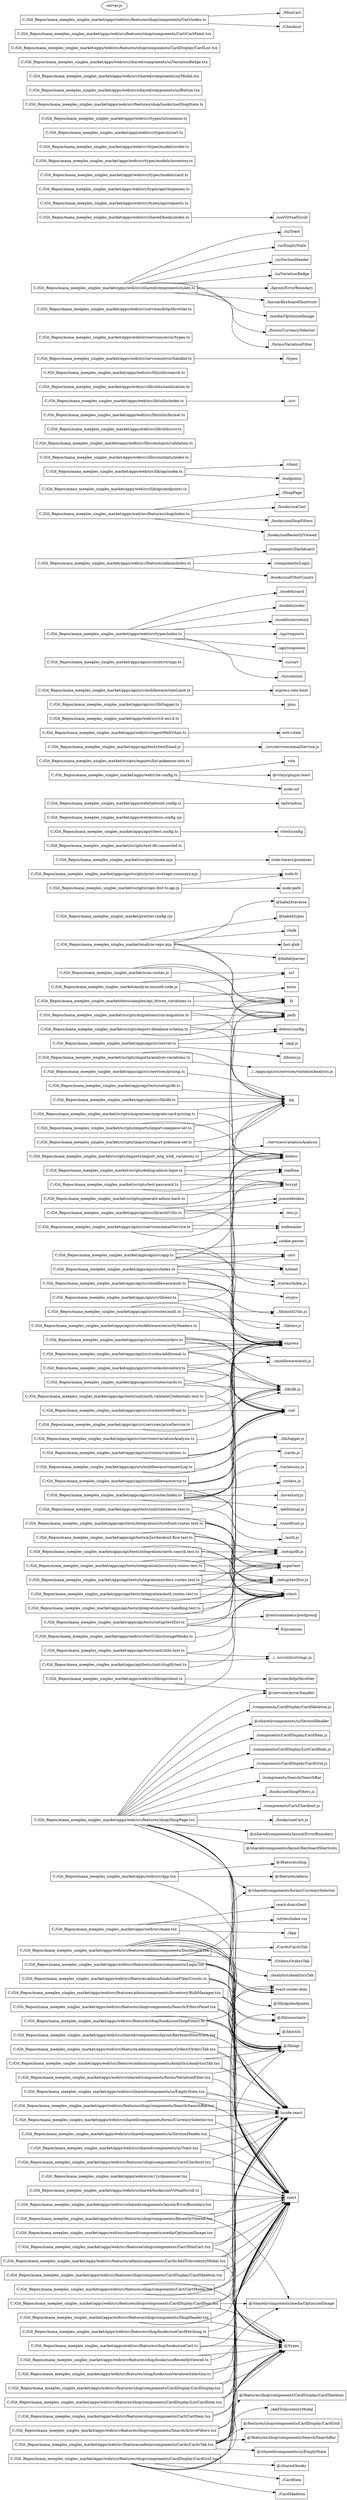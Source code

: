 digraph repo {
  rankdir=LR;
  n5383b0d [label="C:/Git_Repos/mana_meeples_singles_market/analyze-repo.mjs", shape=box];
  nccd [label="fs", shape=box];
  n346425 [label="path", shape=box];
  nfb9f9849 [label="fast-glob", shape=box];
  n4e76ce24 [label="@babel/parser", shape=box];
  n91f26a37 [label="@babel/traverse", shape=box];
  ne1c2f1d4 [label="@babel/types", shape=box];
  n5a3d71b [label="chalk", shape=box];
  n763e5ac6 [label="C:/Git_Repos/mana_meeples_singles_market/analyze-unused-code.js", shape=box];
  n1c56f [label="url", shape=box];
  n44c10a89 [label="C:/Git_Repos/mana_meeples_singles_market/prettier.config.cjs", shape=box];
  n64f6994f [label="C:/Git_Repos/mana_meeples_singles_market/scan-routes.js", shape=box];
  nb1fecaa7 [label="C:/Git_Repos/mana_meeples_singles_market/scripts/copy-dist-to-api.js", shape=box];
  n7e076145 [label="node:fs", shape=box];
  n19b87a9d [label="node:path", shape=box];
  n50a277f5 [label="C:/Git_Repos/mana_meeples_singles_market/scripts/debug-admin-login.ts", shape=box];
  nb0f71304 [label="dotenv", shape=box];
  nace3aa4c [label="bcrypt", shape=box];
  ncc554e8a [label="readline", shape=box];
  n3cad11a [label="C:/Git_Repos/mana_meeples_singles_market/scripts/export-database-schema.ts", shape=box];
  n5686a4ad [label="dotenv/config", shape=box];
  ndf7 [label="pg", shape=box];
  nf21783a2 [label="C:/Git_Repos/mana_meeples_singles_market/scripts/generate-admin-hash.ts", shape=box];
  n54325be [label="C:/Git_Repos/mana_meeples_singles_market/scripts/smoke.mjs", shape=box];
  n65c6c061 [label="node:timers/promises", shape=box];
  nf85ff691 [label="C:/Git_Repos/mana_meeples_singles_market/scripts/test-db-connected.ts", shape=box];
  n8cb617d0 [label="C:/Git_Repos/mana_meeples_singles_market/scripts/test-password.ts", shape=box];
  n5ab62922 [label="C:/Git_Repos/mana_meeples_singles_market/apps/api/vitest.config.ts", shape=box];
  n3270acc [label="vitest/config", shape=box];
  ndae7ff91 [label="C:/Git_Repos/mana_meeples_singles_market/apps/web/postcss.config.cjs", shape=box];
  nff12907b [label="C:/Git_Repos/mana_meeples_singles_market/apps/web/tailwind.config.ts", shape=box];
  nfaf4c6ab [label="tailwindcss", shape=box];
  n2609d487 [label="C:/Git_Repos/mana_meeples_singles_market/apps/web/vite.config.ts", shape=box];
  n373c64 [label="vite", shape=box];
  n7ab93447 [label="@vitejs/plugin-react", shape=box];
  n42e4fff7 [label="node:url", shape=box];
  n88201cbf [label="C:/Git_Repos/mana_meeples_singles_market/docs/samples/api_driven_variations.ts", shape=box];
  n58f0c76 [label="axios", shape=box];
  n91908c92 [label="C:/Git_Repos/mana_meeples_singles_market/scripts/imports/analyze-variations.ts", shape=box];
  n35df80bc [label="../../apps/api/src/services/variationAnalysis.js", shape=box];
  nab97be62 [label="C:/Git_Repos/mana_meeples_singles_market/scripts/imports/import-onepiece-set.ts", shape=box];
  nb61e21d3 [label="C:/Git_Repos/mana_meeples_singles_market/scripts/imports/import-pokemon-set.ts", shape=box];
  n83aba73 [label="C:/Git_Repos/mana_meeples_singles_market/scripts/imports/import_mtg_with_variations.ts", shape=box];
  n2c70644d [label="../services/variationAnalysis", shape=box];
  n831bc96d [label="C:/Git_Repos/mana_meeples_singles_market/scripts/imports/list-pokemon-sets.ts", shape=box];
  n2e829851 [label="C:/Git_Repos/mana_meeples_singles_market/scripts/migrations/migrate-card-pricing.ts", shape=box];
  n43721b92 [label="C:/Git_Repos/mana_meeples_singles_market/scripts/migrations/run-migration.ts", shape=box];
  n71e4edb0 [label="C:/Git_Repos/mana_meeples_singles_market/apps/api/scripts/print-coverage-summary.mjs", shape=box];
  nacc77157 [label="C:/Git_Repos/mana_meeples_singles_market/apps/api/src/app.ts", shape=box];
  nb1fa8f70 [label="express", shape=box];
  nb73a046d [label="helmet", shape=box];
  n2eafad [label="cors", shape=box];
  n1999e3a8 [label="cookie-parser", shape=box];
  n140b0529 [label="./routes/index.js", shape=box];
  n5c7b2a46 [label="C:/Git_Repos/mana_meeples_singles_market/apps/api/src/index.ts", shape=box];
  n5757a53f [label="C:/Git_Repos/mana_meeples_singles_market/apps/api/src/server.ts", shape=box];
  nc9ef137 [label="./app.js", shape=box];
  nc40bc535 [label="./lib/env.js", shape=box];
  ncaaaa61b [label="C:/Git_Repos/mana_meeples_singles_market/apps/api/tests/testEmail.js", shape=box];
  n1babf3e7 [label="../src/services/emailService.js", shape=box];
  nce1d9c1b [label="C:/Git_Repos/mana_meeples_singles_market/apps/web/src/App.tsx", shape=box];
  n983fc1cc [label="react-router-dom", shape=box];
  nc737f9f9 [label="@/features/shop", shape=box];
  n1ec7c4ac [label="@/features/admin", shape=box];
  nae404a55 [label="C:/Git_Repos/mana_meeples_singles_market/apps/web/src/main.tsx", shape=box];
  n675d97f [label="react", shape=box];
  nb7813e46 [label="react-dom/client", shape=box];
  n238f69bb [label="./styles/index.css", shape=box];
  n29e98a0 [label="./App", shape=box];
  nb52c8f37 [label="C:/Git_Repos/mana_meeples_singles_market/apps/web/src/reportWebVitals.ts", shape=box];
  ned28aa80 [label="web-vitals", shape=box];
  n811a5a87 [label="C:/Git_Repos/mana_meeples_singles_market/apps/web/src/vit-env.d.ts", shape=box];
  nb1669019 [label="C:/Git_Repos/mana_meeples_singles_market/apps/api/src/lib/authUtils.ts", shape=box];
  n89dd680d [label="jsonwebtoken", shape=box];
  n1358deeb [label="./env.js", shape=box];
  n215c2a1a [label="C:/Git_Repos/mana_meeples_singles_market/apps/api/src/lib/db.ts", shape=box];
  nca6c055 [label="C:/Git_Repos/mana_meeples_singles_market/apps/api/src/lib/env.ts", shape=box];
  n1d7cf [label="zod", shape=box];
  nfdbbc248 [label="C:/Git_Repos/mana_meeples_singles_market/apps/api/src/lib/logger.ts", shape=box];
  n34817a [label="pino", shape=box];
  n19f52873 [label="C:/Git_Repos/mana_meeples_singles_market/apps/api/src/middleware/auth.ts", shape=box];
  naf6ef0c1 [label="crypto", shape=box];
  n6ed5bd27 [label="../lib/authUtils.js", shape=box];
  n9f96f063 [label="../lib/env.js", shape=box];
  n2298bdf7 [label="C:/Git_Repos/mana_meeples_singles_market/apps/api/src/middleware/error.ts", shape=box];
  n5b30d94e [label="../lib/logger.js", shape=box];
  ne3a09b64 [label="C:/Git_Repos/mana_meeples_singles_market/apps/api/src/middleware/rateLimit.ts", shape=box];
  n2d7f5b0b [label="express-rate-limit", shape=box];
  nff3e7a46 [label="C:/Git_Repos/mana_meeples_singles_market/apps/api/src/middleware/requestLog.ts", shape=box];
  n3277ec99 [label="C:/Git_Repos/mana_meeples_singles_market/apps/api/src/middleware/securityHeaders.ts", shape=box];
  n997a484c [label="C:/Git_Repos/mana_meeples_singles_market/apps/api/src/routes/additional.ts", shape=box];
  nbabebf20 [label="../lib/db.js", shape=box];
  n17c05bab [label="C:/Git_Repos/mana_meeples_singles_market/apps/api/src/routes/auth.ts", shape=box];
  n8a8d1a84 [label="C:/Git_Repos/mana_meeples_singles_market/apps/api/src/routes/cards.ts", shape=box];
  n91b1aeb5 [label="C:/Git_Repos/mana_meeples_singles_market/apps/api/src/routes/index.ts", shape=box];
  n90194a6e [label="./auth.js", shape=box];
  n1d522875 [label="./cards.js", shape=box];
  nade27d16 [label="./variations.js", shape=box];
  n834a1451 [label="./orders.js", shape=box];
  nf9e03f5c [label="./inventory.js", shape=box];
  nd513984f [label="./additional.js", shape=box];
  ncb4962ee [label="./storefront.js", shape=box];
  n7c151ceb [label="C:/Git_Repos/mana_meeples_singles_market/apps/api/src/routes/inventory.ts", shape=box];
  n3851d481 [label="../middleware/auth.js", shape=box];
  nbd6d3fce [label="C:/Git_Repos/mana_meeples_singles_market/apps/api/src/routes/orders.ts", shape=box];
  n8fb012eb [label="C:/Git_Repos/mana_meeples_singles_market/apps/api/src/routes/storefront.ts", shape=box];
  n72492d13 [label="C:/Git_Repos/mana_meeples_singles_market/apps/api/src/routes/variations.ts", shape=box];
  n4f2a8c8e [label="C:/Git_Repos/mana_meeples_singles_market/apps/api/src/services/emailService.ts", shape=box];
  n738e2526 [label="nodemailer", shape=box];
  nc89a7dfb [label="C:/Git_Repos/mana_meeples_singles_market/apps/api/src/services/priceService.ts", shape=box];
  ne7a33ded [label="C:/Git_Repos/mana_meeples_singles_market/apps/api/src/services/pricing.ts", shape=box];
  nc313b784 [label="C:/Git_Repos/mana_meeples_singles_market/apps/api/src/services/variationAnalysis.ts", shape=box];
  nd7fdcfb4 [label="C:/Git_Repos/mana_meeples_singles_market/apps/api/src/utils/strings.ts", shape=box];
  ne5a0db3e [label="C:/Git_Repos/mana_meeples_singles_market/apps/api/tests/e2e/checkout.flow.test.ts", shape=box];
  ncf59c1c5 [label="vitest", shape=box];
  nec377e8d [label="supertest", shape=box];
  n3af5f45d [label="../setup/testEnv.js", shape=box];
  n4240a4d8 [label="../setup/db.js", shape=box];
  nb2d1d9b4 [label="C:/Git_Repos/mana_meeples_singles_market/apps/api/tests/integration/auth.routes.test.ts", shape=box];
  n11516de9 [label="C:/Git_Repos/mana_meeples_singles_market/apps/api/tests/integration/cards.search.test.ts", shape=box];
  n2e1ced20 [label="C:/Git_Repos/mana_meeples_singles_market/apps/api/tests/integration/error-handling.test.ts", shape=box];
  nbee6bdf2 [label="C:/Git_Repos/mana_meeples_singles_market/apps/api/tests/integration/inventory.routes.test.ts", shape=box];
  nbeaf117 [label="C:/Git_Repos/mana_meeples_singles_market/apps/api/tests/integration/orders.routes.test.ts", shape=box];
  n58ced034 [label="C:/Git_Repos/mana_meeples_singles_market/apps/api/tests/integration/storefront.routes.test.ts", shape=box];
  n185ca38f [label="C:/Git_Repos/mana_meeples_singles_market/apps/api/tests/setup/db.ts", shape=box];
  n93f140b2 [label="C:/Git_Repos/mana_meeples_singles_market/apps/api/tests/setup/testEnv.ts", shape=box];
  n22f607df [label="@testcontainers/postgresql", shape=box];
  nd52d5ba [label="fs/promises", shape=box];
  nebd17c8a [label="C:/Git_Repos/mana_meeples_singles_market/apps/api/tests/unit/auth.validateCredentials.test.ts", shape=box];
  nbc6e62e1 [label="C:/Git_Repos/mana_meeples_singles_market/apps/api/tests/unit/slugify.test.ts", shape=box];
  n21a036be [label="../../src/utils/strings.js", shape=box];
  n6f63afe1 [label="C:/Git_Repos/mana_meeples_singles_market/apps/api/tests/unit/utils.test.ts", shape=box];
  n7531ec03 [label="C:/Git_Repos/mana_meeples_singles_market/apps/api/tests/unit/validation.test.ts", shape=box];
  n77abccee [label="C:/Git_Repos/mana_meeples_singles_market/apps/web/src/a11y/Announcer.tsx", shape=box];
  n94a3911e [label="C:/Git_Repos/mana_meeples_singles_market/apps/web/src/testUtils/storageMocks.ts", shape=box];
  n10f77f62 [label="C:/Git_Repos/mana_meeples_singles_market/apps/web/src/types/index.ts", shape=box];
  n9515db34 [label="./models/card", shape=box];
  ne562baa [label="./models/order", shape=box];
  nf9b32fb8 [label="./models/inventory", shape=box];
  nc185705a [label="./api/requests", shape=box];
  nd0f7767c [label="./api/responses", shape=box];
  n99cde8da [label="./ui/cart", shape=box];
  n5eba1125 [label="./ui/common", shape=box];
  nb3ce459c [label="C:/Git_Repos/mana_meeples_singles_market/apps/web/src/features/admin/index.ts", shape=box];
  nae0989fc [label="./components/Dashboard", shape=box];
  n686c82d1 [label="./components/Login", shape=box];
  n9fb4ee83 [label="./hooks/useFilterCounts", shape=box];
  n51a9b233 [label="C:/Git_Repos/mana_meeples_singles_market/apps/web/src/features/shop/index.ts", shape=box];
  nd065f86 [label="./ShopPage", shape=box];
  n267cf1c7 [label="./hooks/useCart", shape=box];
  n61904f9e [label="./hooks/useShopFilters", shape=box];
  na1e05b33 [label="./hooks/useRecentlyViewed", shape=box];
  n1398c848 [label="C:/Git_Repos/mana_meeples_singles_market/apps/web/src/features/shop/ShopPage.tsx", shape=box];
  n59fa91e2 [label="lucide-react", shape=box];
  n7d1af11c [label="./components/Search/SearchBar", shape=box];
  n98a1dd99 [label="./hooks/useShopFilters.js", shape=box];
  n6d092dee [label="@/shared/components/forms/CurrencySelector", shape=box];
  nd276a9fa [label="./components/Cart/Checkout.js", shape=box];
  ne5ec9ed0 [label="./hooks/useCart.js", shape=box];
  n92ef9c6b [label="@/shared/components/layout/ErrorBoundary", shape=box];
  n15891e5f [label="@/shared/components/layout/KeyboardShortcuts", shape=box];
  na079d101 [label="@/services/error/handler", shape=box];
  n7592eab6 [label="@/lib/constants", shape=box];
  neea1ae25 [label="./components/CardDisplay/CardSkeleton.js", shape=box];
  n79aa84d5 [label="@/shared/components/ui/SectionHeader", shape=box];
  n9523f31f [label="./components/CardDisplay/CardItem.js", shape=box];
  n356ede21 [label="./components/CardDisplay/ListCardItem.js", shape=box];
  n2d3cacc1 [label="@/lib/api", shape=box];
  n905dedea [label="@/types", shape=box];
  n2822120c [label="./components/CardDisplay/CardGrid.js", shape=box];
  ndc1ab8b2 [label="C:/Git_Repos/mana_meeples_singles_market/apps/web/src/lib/api/client.ts", shape=box];
  n22c502c3 [label="@/services/http/throttler", shape=box];
  n2b7cf5bf [label="C:/Git_Repos/mana_meeples_singles_market/apps/web/src/lib/api/endpoints.ts", shape=box];
  ne82c99eb [label="C:/Git_Repos/mana_meeples_singles_market/apps/web/src/lib/api/index.ts", shape=box];
  nfcde4cc [label="./client", shape=box];
  n2bb078dd [label="./endpoints", shape=box];
  n5cd54616 [label="C:/Git_Repos/mana_meeples_singles_market/apps/web/src/lib/constants/index.ts", shape=box];
  n3bc01bf9 [label="C:/Git_Repos/mana_meeples_singles_market/apps/web/src/lib/constants/validation.ts", shape=box];
  n33217700 [label="C:/Git_Repos/mana_meeples_singles_market/apps/web/src/lib/utils/csv.ts", shape=box];
  nd77d959d [label="C:/Git_Repos/mana_meeples_singles_market/apps/web/src/lib/utils/format.ts", shape=box];
  n3bb84a74 [label="C:/Git_Repos/mana_meeples_singles_market/apps/web/src/lib/utils/index.ts", shape=box];
  n29f18a5 [label="./csv", shape=box];
  n1f6ae41b [label="C:/Git_Repos/mana_meeples_singles_market/apps/web/src/lib/utils/sanitization.ts", shape=box];
  nd5807e4c [label="C:/Git_Repos/mana_meeples_singles_market/apps/web/src/lib/utils/search.ts", shape=box];
  n5c99358a [label="C:/Git_Repos/mana_meeples_singles_market/apps/web/src/services/error/handler.ts", shape=box];
  nd82dc358 [label="./types", shape=box];
  ncddb3fbb [label="C:/Git_Repos/mana_meeples_singles_market/apps/web/src/services/error/types.ts", shape=box];
  n259c864c [label="C:/Git_Repos/mana_meeples_singles_market/apps/web/src/services/http/throttler.ts", shape=box];
  nf32c373b [label="C:/Git_Repos/mana_meeples_singles_market/apps/web/src/shared/components/index.ts", shape=box];
  n9f21ef8d [label="./ui/Toast", shape=box];
  n53e82d9e [label="./ui/EmptyState", shape=box];
  n454c6138 [label="./ui/SectionHeader", shape=box];
  nb5bf36aa [label="./ui/VariationBadge", shape=box];
  nc7b68f4e [label="./layout/ErrorBoundary", shape=box];
  nd605e7c2 [label="./layout/KeyboardShortcuts", shape=box];
  n93db8560 [label="./media/OptimizedImage", shape=box];
  n8bdef411 [label="./forms/CurrencySelector", shape=box];
  nbb9ace4a [label="./forms/VariationFilter", shape=box];
  n128e78f3 [label="C:/Git_Repos/mana_meeples_singles_market/apps/web/src/shared/hooks/index.ts", shape=box];
  nfe267f32 [label="./useVirtualScroll", shape=box];
  n6437d744 [label="C:/Git_Repos/mana_meeples_singles_market/apps/web/src/shared/hooks/useVirtualScroll.ts", shape=box];
  n6d9fd04d [label="C:/Git_Repos/mana_meeples_singles_market/apps/web/src/types/api/requests.ts", shape=box];
  n4d87beb7 [label="C:/Git_Repos/mana_meeples_singles_market/apps/web/src/types/api/responses.ts", shape=box];
  na1fa87f [label="C:/Git_Repos/mana_meeples_singles_market/apps/web/src/types/models/card.ts", shape=box];
  n1347ff2f [label="C:/Git_Repos/mana_meeples_singles_market/apps/web/src/types/models/inventory.ts", shape=box];
  n83f592fd [label="C:/Git_Repos/mana_meeples_singles_market/apps/web/src/types/models/order.ts", shape=box];
  n30436419 [label="C:/Git_Repos/mana_meeples_singles_market/apps/web/src/types/ui/cart.ts", shape=box];
  nca6a6a6e [label="C:/Git_Repos/mana_meeples_singles_market/apps/web/src/types/ui/common.ts", shape=box];
  n2ee2dea7 [label="C:/Git_Repos/mana_meeples_singles_market/apps/web/src/features/admin/components/Dashboard.tsx", shape=box];
  n1399aa9f [label="./Cards/CardsTab", shape=box];
  n9ef01387 [label="./Orders/OrdersTab", shape=box];
  nd2378559 [label="./Analytics/AnalyticsTab", shape=box];
  nc57d44fc [label="C:/Git_Repos/mana_meeples_singles_market/apps/web/src/features/admin/components/Login.tsx", shape=box];
  n2558c9b0 [label="@/lib/api/endpoints", shape=box];
  n5508a18a [label="C:/Git_Repos/mana_meeples_singles_market/apps/web/src/features/admin/hooks/useFilterCounts.ts", shape=box];
  n9ff01bd8 [label="C:/Git_Repos/mana_meeples_singles_market/apps/web/src/features/shop/components/RecentlyViewed.tsx", shape=box];
  n5f14927d [label="@/shared/components/media/OptimizedImage", shape=box];
  n6efca0af [label="C:/Git_Repos/mana_meeples_singles_market/apps/web/src/features/shop/components/ShopHeader.tsx", shape=box];
  n74c0c765 [label="C:/Git_Repos/mana_meeples_singles_market/apps/web/src/features/shop/hooks/useCardFetching.ts", shape=box];
  n5e2d4d5d [label="C:/Git_Repos/mana_meeples_singles_market/apps/web/src/features/shop/hooks/useCart.ts", shape=box];
  na5adbb1 [label="C:/Git_Repos/mana_meeples_singles_market/apps/web/src/features/shop/hooks/useRecentlyViewed.ts", shape=box];
  nd13ad198 [label="C:/Git_Repos/mana_meeples_singles_market/apps/web/src/features/shop/hooks/useShopFilters.ts", shape=box];
  nc4a03ac2 [label="C:/Git_Repos/mana_meeples_singles_market/apps/web/src/features/shop/hooks/useShopState.ts", shape=box];
  n4f9b9524 [label="C:/Git_Repos/mana_meeples_singles_market/apps/web/src/features/shop/hooks/useVariationSelection.ts", shape=box];
  n222eae1b [label="C:/Git_Repos/mana_meeples_singles_market/apps/web/src/shared/components/forms/CurrencySelector.tsx", shape=box];
  n719bd4b6 [label="C:/Git_Repos/mana_meeples_singles_market/apps/web/src/shared/components/forms/VariationFilter.tsx", shape=box];
  ndde5be98 [label="C:/Git_Repos/mana_meeples_singles_market/apps/web/src/shared/components/layout/ErrorBoundary.tsx", shape=box];
  n6880f58c [label="C:/Git_Repos/mana_meeples_singles_market/apps/web/src/shared/components/layout/KeyboardShortcuts.tsx", shape=box];
  n839d5baa [label="C:/Git_Repos/mana_meeples_singles_market/apps/web/src/shared/components/media/OptimizedImage.tsx", shape=box];
  ndfeb0978 [label="C:/Git_Repos/mana_meeples_singles_market/apps/web/src/shared/components/ui/Button.tsx", shape=box];
  ned767b0a [label="C:/Git_Repos/mana_meeples_singles_market/apps/web/src/shared/components/ui/EmptyState.tsx", shape=box];
  ne2a36f5d [label="C:/Git_Repos/mana_meeples_singles_market/apps/web/src/shared/components/ui/Modal.tsx", shape=box];
  nf1471302 [label="C:/Git_Repos/mana_meeples_singles_market/apps/web/src/shared/components/ui/SectionHeader.tsx", shape=box];
  n70f7bdd7 [label="C:/Git_Repos/mana_meeples_singles_market/apps/web/src/shared/components/ui/Toast.tsx", shape=box];
  ne5ab7596 [label="C:/Git_Repos/mana_meeples_singles_market/apps/web/src/shared/components/ui/VariationBadge.tsx", shape=box];
  nafa486fb [label="C:/Git_Repos/mana_meeples_singles_market/apps/web/src/features/admin/components/Analytics/AnalyticsTab.tsx", shape=box];
  n6b61cd94 [label="C:/Git_Repos/mana_meeples_singles_market/apps/web/src/features/admin/components/Cards/AddToInventoryModal.tsx", shape=box];
  nf784c041 [label="C:/Git_Repos/mana_meeples_singles_market/apps/web/src/features/admin/components/Cards/CardsTab.tsx", shape=box];
  n536d9c67 [label="@/features/shop/components/Search/SearchBar", shape=box];
  nd1a4f721 [label="@/shared/components/ui/EmptyState", shape=box];
  ncc9d5add [label="@/features/shop/components/CardDisplay/CardSkeleton", shape=box];
  n9196d4c [label="./AddToInventoryModal", shape=box];
  nb828b5d6 [label="@/features/shop/components/CardDisplay/CardGrid", shape=box];
  n50dbfffb [label="C:/Git_Repos/mana_meeples_singles_market/apps/web/src/features/admin/components/Inventory/BulkManager.tsx", shape=box];
  nd1e03598 [label="@/lib/utils", shape=box];
  n9340c369 [label="C:/Git_Repos/mana_meeples_singles_market/apps/web/src/features/admin/components/Orders/OrdersTab.tsx", shape=box];
  ndde7805f [label="C:/Git_Repos/mana_meeples_singles_market/apps/web/src/features/shop/components/CardDisplay/CardDisplay.tsx", shape=box];
  n11be62bf [label="C:/Git_Repos/mana_meeples_singles_market/apps/web/src/features/shop/components/CardDisplay/CardGrid.tsx", shape=box];
  nc56b1af5 [label="@/shared/hooks", shape=box];
  n211a7b24 [label="./CardItem", shape=box];
  nfe3587de [label="./CardSkeleton", shape=box];
  n44f8a40c [label="C:/Git_Repos/mana_meeples_singles_market/apps/web/src/features/shop/components/CardDisplay/CardItem.tsx", shape=box];
  n4efe1c17 [label="C:/Git_Repos/mana_meeples_singles_market/apps/web/src/features/shop/components/CardDisplay/CardList.tsx", shape=box];
  nd7687d46 [label="C:/Git_Repos/mana_meeples_singles_market/apps/web/src/features/shop/components/CardDisplay/CardSkeleton.tsx", shape=box];
  n6a414cca [label="C:/Git_Repos/mana_meeples_singles_market/apps/web/src/features/shop/components/CardDisplay/ListCardItem.tsx", shape=box];
  n7d775cac [label="C:/Git_Repos/mana_meeples_singles_market/apps/web/src/features/shop/components/Cart/CartItem.tsx", shape=box];
  n350994aa [label="C:/Git_Repos/mana_meeples_singles_market/apps/web/src/features/shop/components/Cart/CartModal.tsx", shape=box];
  n5b582081 [label="C:/Git_Repos/mana_meeples_singles_market/apps/web/src/features/shop/components/Cart/CartPanel.tsx", shape=box];
  n2e8b1e1f [label="C:/Git_Repos/mana_meeples_singles_market/apps/web/src/features/shop/components/Cart/Checkout.tsx", shape=box];
  n83b484e9 [label="C:/Git_Repos/mana_meeples_singles_market/apps/web/src/features/shop/components/Cart/index.ts", shape=box];
  nd08828f8 [label="./MiniCart", shape=box];
  n7d386627 [label="./Checkout", shape=box];
  nfbab1070 [label="C:/Git_Repos/mana_meeples_singles_market/apps/web/src/features/shop/components/Cart/MiniCart.tsx", shape=box];
  nbad5429a [label="C:/Git_Repos/mana_meeples_singles_market/apps/web/src/features/shop/components/Search/ActiveFilters.tsx", shape=box];
  n907fadda [label="C:/Git_Repos/mana_meeples_singles_market/apps/web/src/features/shop/components/Search/FiltersPanel.tsx", shape=box];
  ne11dc7d0 [label="C:/Git_Repos/mana_meeples_singles_market/apps/web/src/features/shop/components/Search/SearchBar.tsx", shape=box];
  n3bfea4fb [label="server.js", shape=ellipse];
  n5383b0d -> nccd;
  n5383b0d -> n346425;
  n5383b0d -> nfb9f9849;
  n5383b0d -> n4e76ce24;
  n5383b0d -> n91f26a37;
  n5383b0d -> ne1c2f1d4;
  n5383b0d -> n5a3d71b;
  n763e5ac6 -> nccd;
  n763e5ac6 -> n346425;
  n763e5ac6 -> n1c56f;
  n64f6994f -> nccd;
  n64f6994f -> n346425;
  n64f6994f -> n1c56f;
  nb1fecaa7 -> n7e076145;
  nb1fecaa7 -> n19b87a9d;
  n50a277f5 -> nb0f71304;
  n50a277f5 -> nace3aa4c;
  n50a277f5 -> ncc554e8a;
  n3cad11a -> n5686a4ad;
  n3cad11a -> nccd;
  n3cad11a -> n346425;
  n3cad11a -> ndf7;
  nf21783a2 -> nace3aa4c;
  nf21783a2 -> ncc554e8a;
  n54325be -> n65c6c061;
  n8cb617d0 -> nb0f71304;
  n8cb617d0 -> nace3aa4c;
  n8cb617d0 -> ncc554e8a;
  n5ab62922 -> n3270acc;
  nff12907b -> nfaf4c6ab;
  n2609d487 -> n373c64;
  n2609d487 -> n7ab93447;
  n2609d487 -> n42e4fff7;
  n88201cbf -> n58f0c76;
  n88201cbf -> nccd;
  n88201cbf -> n346425;
  n91908c92 -> ndf7;
  n91908c92 -> n35df80bc;
  nab97be62 -> ndf7;
  nab97be62 -> nb0f71304;
  nb61e21d3 -> ndf7;
  nb61e21d3 -> nb0f71304;
  n83aba73 -> ndf7;
  n83aba73 -> n2c70644d;
  n83aba73 -> nb0f71304;
  n2e829851 -> ndf7;
  n2e829851 -> nb0f71304;
  n43721b92 -> nccd;
  n43721b92 -> n346425;
  n43721b92 -> ndf7;
  n71e4edb0 -> n7e076145;
  nacc77157 -> nb1fa8f70;
  nacc77157 -> nb73a046d;
  nacc77157 -> n2eafad;
  nacc77157 -> n2eafad;
  nacc77157 -> n1999e3a8;
  nacc77157 -> n140b0529;
  nacc77157 -> n346425;
  nacc77157 -> nccd;
  n5c7b2a46 -> nb1fa8f70;
  n5c7b2a46 -> n2eafad;
  n5c7b2a46 -> nb73a046d;
  n5c7b2a46 -> n140b0529;
  n5757a53f -> n5686a4ad;
  n5757a53f -> nc9ef137;
  n5757a53f -> nc40bc535;
  ncaaaa61b -> n1babf3e7;
  nce1d9c1b -> n983fc1cc;
  nce1d9c1b -> nc737f9f9;
  nce1d9c1b -> n1ec7c4ac;
  nae404a55 -> n675d97f;
  nae404a55 -> nb7813e46;
  nae404a55 -> n238f69bb;
  nae404a55 -> n29e98a0;
  nb52c8f37 -> ned28aa80;
  nb1669019 -> n89dd680d;
  nb1669019 -> nace3aa4c;
  nb1669019 -> n89dd680d;
  nb1669019 -> nb1fa8f70;
  nb1669019 -> n1358deeb;
  n215c2a1a -> ndf7;
  n215c2a1a -> ndf7;
  nca6c055 -> nb0f71304;
  nca6c055 -> n1d7cf;
  nfdbbc248 -> n34817a;
  n19f52873 -> nb1fa8f70;
  n19f52873 -> naf6ef0c1;
  n19f52873 -> n6ed5bd27;
  n19f52873 -> n9f96f063;
  n2298bdf7 -> nb1fa8f70;
  n2298bdf7 -> n5b30d94e;
  n2298bdf7 -> n1d7cf;
  ne3a09b64 -> n2d7f5b0b;
  nff3e7a46 -> nb1fa8f70;
  nff3e7a46 -> n5b30d94e;
  n3277ec99 -> nb1fa8f70;
  n997a484c -> nb1fa8f70;
  n997a484c -> nb1fa8f70;
  n997a484c -> n1d7cf;
  n997a484c -> nbabebf20;
  n17c05bab -> nb1fa8f70;
  n17c05bab -> nb1fa8f70;
  n17c05bab -> n6ed5bd27;
  n17c05bab -> n9f96f063;
  n8a8d1a84 -> nb1fa8f70;
  n8a8d1a84 -> n1d7cf;
  n8a8d1a84 -> nbabebf20;
  n91b1aeb5 -> nb1fa8f70;
  n91b1aeb5 -> n1d7cf;
  n91b1aeb5 -> n90194a6e;
  n91b1aeb5 -> n1d522875;
  n91b1aeb5 -> nade27d16;
  n91b1aeb5 -> n834a1451;
  n91b1aeb5 -> nf9e03f5c;
  n91b1aeb5 -> nd513984f;
  n91b1aeb5 -> ncb4962ee;
  n7c151ceb -> nb1fa8f70;
  n7c151ceb -> n1d7cf;
  n7c151ceb -> nbabebf20;
  n7c151ceb -> n3851d481;
  nbd6d3fce -> nb1fa8f70;
  nbd6d3fce -> nb1fa8f70;
  nbd6d3fce -> n1d7cf;
  nbd6d3fce -> nbabebf20;
  nbd6d3fce -> n3851d481;
  n8fb012eb -> nb1fa8f70;
  n8fb012eb -> n1d7cf;
  n8fb012eb -> nbabebf20;
  n72492d13 -> nb1fa8f70;
  n72492d13 -> n1d7cf;
  n72492d13 -> nbabebf20;
  n4f2a8c8e -> n738e2526;
  n4f2a8c8e -> n738e2526;
  n4f2a8c8e -> nb0f71304;
  nc89a7dfb -> nbabebf20;
  ne7a33ded -> ndf7;
  nc313b784 -> nbabebf20;
  ne5a0db3e -> ncf59c1c5;
  ne5a0db3e -> nec377e8d;
  ne5a0db3e -> n3af5f45d;
  ne5a0db3e -> n4240a4d8;
  nb2d1d9b4 -> ncf59c1c5;
  nb2d1d9b4 -> nec377e8d;
  nb2d1d9b4 -> n3af5f45d;
  n11516de9 -> ncf59c1c5;
  n11516de9 -> nec377e8d;
  n11516de9 -> n3af5f45d;
  n11516de9 -> n4240a4d8;
  n2e1ced20 -> ncf59c1c5;
  n2e1ced20 -> nec377e8d;
  n2e1ced20 -> n3af5f45d;
  nbee6bdf2 -> ncf59c1c5;
  nbee6bdf2 -> nec377e8d;
  nbee6bdf2 -> n3af5f45d;
  nbee6bdf2 -> n4240a4d8;
  nbeaf117 -> ncf59c1c5;
  nbeaf117 -> nec377e8d;
  nbeaf117 -> n3af5f45d;
  nbeaf117 -> n4240a4d8;
  n58ced034 -> ncf59c1c5;
  n58ced034 -> nec377e8d;
  n58ced034 -> n3af5f45d;
  n58ced034 -> n4240a4d8;
  n185ca38f -> ndf7;
  n93f140b2 -> ncf59c1c5;
  n93f140b2 -> n22f607df;
  n93f140b2 -> ndf7;
  n93f140b2 -> nd52d5ba;
  n93f140b2 -> n346425;
  nebd17c8a -> ncf59c1c5;
  nebd17c8a -> nace3aa4c;
  nbc6e62e1 -> ncf59c1c5;
  nbc6e62e1 -> n21a036be;
  n6f63afe1 -> ncf59c1c5;
  n6f63afe1 -> n21a036be;
  n7531ec03 -> ncf59c1c5;
  n7531ec03 -> n1d7cf;
  n77abccee -> n675d97f;
  n94a3911e -> ncf59c1c5;
  n10f77f62 -> n9515db34;
  n10f77f62 -> ne562baa;
  n10f77f62 -> nf9b32fb8;
  n10f77f62 -> nc185705a;
  n10f77f62 -> nd0f7767c;
  n10f77f62 -> n99cde8da;
  n10f77f62 -> n5eba1125;
  nb3ce459c -> nae0989fc;
  nb3ce459c -> n686c82d1;
  nb3ce459c -> n9fb4ee83;
  n51a9b233 -> nd065f86;
  n51a9b233 -> n267cf1c7;
  n51a9b233 -> n61904f9e;
  n51a9b233 -> na1e05b33;
  n1398c848 -> n675d97f;
  n1398c848 -> n59fa91e2;
  n1398c848 -> n983fc1cc;
  n1398c848 -> n7d1af11c;
  n1398c848 -> n98a1dd99;
  n1398c848 -> n6d092dee;
  n1398c848 -> nd276a9fa;
  n1398c848 -> ne5ec9ed0;
  n1398c848 -> n92ef9c6b;
  n1398c848 -> n15891e5f;
  n1398c848 -> na079d101;
  n1398c848 -> n7592eab6;
  n1398c848 -> neea1ae25;
  n1398c848 -> n79aa84d5;
  n1398c848 -> n9523f31f;
  n1398c848 -> n356ede21;
  n1398c848 -> n2d3cacc1;
  n1398c848 -> n905dedea;
  n1398c848 -> n2822120c;
  ndc1ab8b2 -> n1d7cf;
  ndc1ab8b2 -> n22c502c3;
  ndc1ab8b2 -> na079d101;
  ne82c99eb -> nfcde4cc;
  ne82c99eb -> n2bb078dd;
  n3bb84a74 -> n29f18a5;
  n5c99358a -> nd82dc358;
  nf32c373b -> n9f21ef8d;
  nf32c373b -> n53e82d9e;
  nf32c373b -> n454c6138;
  nf32c373b -> nb5bf36aa;
  nf32c373b -> nc7b68f4e;
  nf32c373b -> nd605e7c2;
  nf32c373b -> n93db8560;
  nf32c373b -> n8bdef411;
  nf32c373b -> nbb9ace4a;
  n128e78f3 -> nfe267f32;
  n6437d744 -> n675d97f;
  n2ee2dea7 -> n675d97f;
  n2ee2dea7 -> n59fa91e2;
  n2ee2dea7 -> n2d3cacc1;
  n2ee2dea7 -> n2d3cacc1;
  n2ee2dea7 -> n6d092dee;
  n2ee2dea7 -> n1399aa9f;
  n2ee2dea7 -> n9ef01387;
  n2ee2dea7 -> nd2378559;
  nc57d44fc -> n675d97f;
  nc57d44fc -> n983fc1cc;
  nc57d44fc -> n59fa91e2;
  nc57d44fc -> n2d3cacc1;
  nc57d44fc -> n2558c9b0;
  n5508a18a -> n675d97f;
  n5508a18a -> n7592eab6;
  n5508a18a -> n2d3cacc1;
  n9ff01bd8 -> n675d97f;
  n9ff01bd8 -> n59fa91e2;
  n9ff01bd8 -> n5f14927d;
  n6efca0af -> n675d97f;
  n6efca0af -> n905dedea;
  n74c0c765 -> n675d97f;
  n74c0c765 -> n905dedea;
  n5e2d4d5d -> n675d97f;
  n5e2d4d5d -> n905dedea;
  na5adbb1 -> n675d97f;
  na5adbb1 -> n905dedea;
  nd13ad198 -> n675d97f;
  nd13ad198 -> n983fc1cc;
  nd13ad198 -> n2d3cacc1;
  nd13ad198 -> n905dedea;
  n4f9b9524 -> n675d97f;
  n4f9b9524 -> n905dedea;
  n222eae1b -> n675d97f;
  n222eae1b -> n59fa91e2;
  n719bd4b6 -> n675d97f;
  n719bd4b6 -> n2d3cacc1;
  ndde5be98 -> n675d97f;
  n6880f58c -> n59fa91e2;
  n839d5baa -> n675d97f;
  ned767b0a -> n675d97f;
  ned767b0a -> n59fa91e2;
  ned767b0a -> n59fa91e2;
  nf1471302 -> n675d97f;
  nf1471302 -> n59fa91e2;
  n70f7bdd7 -> n675d97f;
  n70f7bdd7 -> n59fa91e2;
  nafa486fb -> n675d97f;
  nafa486fb -> n59fa91e2;
  nafa486fb -> n2d3cacc1;
  n6b61cd94 -> n675d97f;
  n6b61cd94 -> n59fa91e2;
  n6b61cd94 -> n905dedea;
  nf784c041 -> n675d97f;
  nf784c041 -> n983fc1cc;
  nf784c041 -> n59fa91e2;
  nf784c041 -> n2d3cacc1;
  nf784c041 -> n536d9c67;
  nf784c041 -> nd1a4f721;
  nf784c041 -> ncc9d5add;
  nf784c041 -> n9196d4c;
  nf784c041 -> nb828b5d6;
  nf784c041 -> n905dedea;
  n50dbfffb -> n675d97f;
  n50dbfffb -> n59fa91e2;
  n50dbfffb -> nd1e03598;
  n50dbfffb -> n2d3cacc1;
  n9340c369 -> n675d97f;
  n9340c369 -> n59fa91e2;
  n9340c369 -> n2d3cacc1;
  ndde7805f -> n675d97f;
  ndde7805f -> n905dedea;
  n11be62bf -> n675d97f;
  n11be62bf -> nc56b1af5;
  n11be62bf -> n905dedea;
  n11be62bf -> n211a7b24;
  n11be62bf -> nfe3587de;
  n11be62bf -> n59fa91e2;
  n44f8a40c -> n675d97f;
  n44f8a40c -> n5f14927d;
  n44f8a40c -> n7592eab6;
  n44f8a40c -> n905dedea;
  nd7687d46 -> n675d97f;
  n6a414cca -> n675d97f;
  n6a414cca -> n5f14927d;
  n6a414cca -> n905dedea;
  n7d775cac -> n675d97f;
  n7d775cac -> n905dedea;
  n350994aa -> n675d97f;
  n350994aa -> n59fa91e2;
  n350994aa -> n905dedea;
  n2e8b1e1f -> n675d97f;
  n2e8b1e1f -> n59fa91e2;
  n83b484e9 -> nd08828f8;
  n83b484e9 -> n7d386627;
  nfbab1070 -> n675d97f;
  nfbab1070 -> n59fa91e2;
  nfbab1070 -> n905dedea;
  nbad5429a -> n675d97f;
  nbad5429a -> n905dedea;
  n907fadda -> n675d97f;
  n907fadda -> n2d3cacc1;
  ne11dc7d0 -> n675d97f;
  ne11dc7d0 -> n59fa91e2;
}